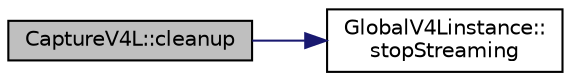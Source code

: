digraph "CaptureV4L::cleanup"
{
 // INTERACTIVE_SVG=YES
  edge [fontname="Helvetica",fontsize="10",labelfontname="Helvetica",labelfontsize="10"];
  node [fontname="Helvetica",fontsize="10",shape=record];
  rankdir="LR";
  Node1 [label="CaptureV4L::cleanup",height=0.2,width=0.4,color="black", fillcolor="grey75", style="filled", fontcolor="black"];
  Node1 -> Node2 [color="midnightblue",fontsize="10",style="solid",fontname="Helvetica"];
  Node2 [label="GlobalV4Linstance::\lstopStreaming",height=0.2,width=0.4,color="black", fillcolor="white", style="filled",URL="$dc/dcc/class_global_v4_linstance.html#a2035f1c8f1f801468bed85151e264b5c"];
}
